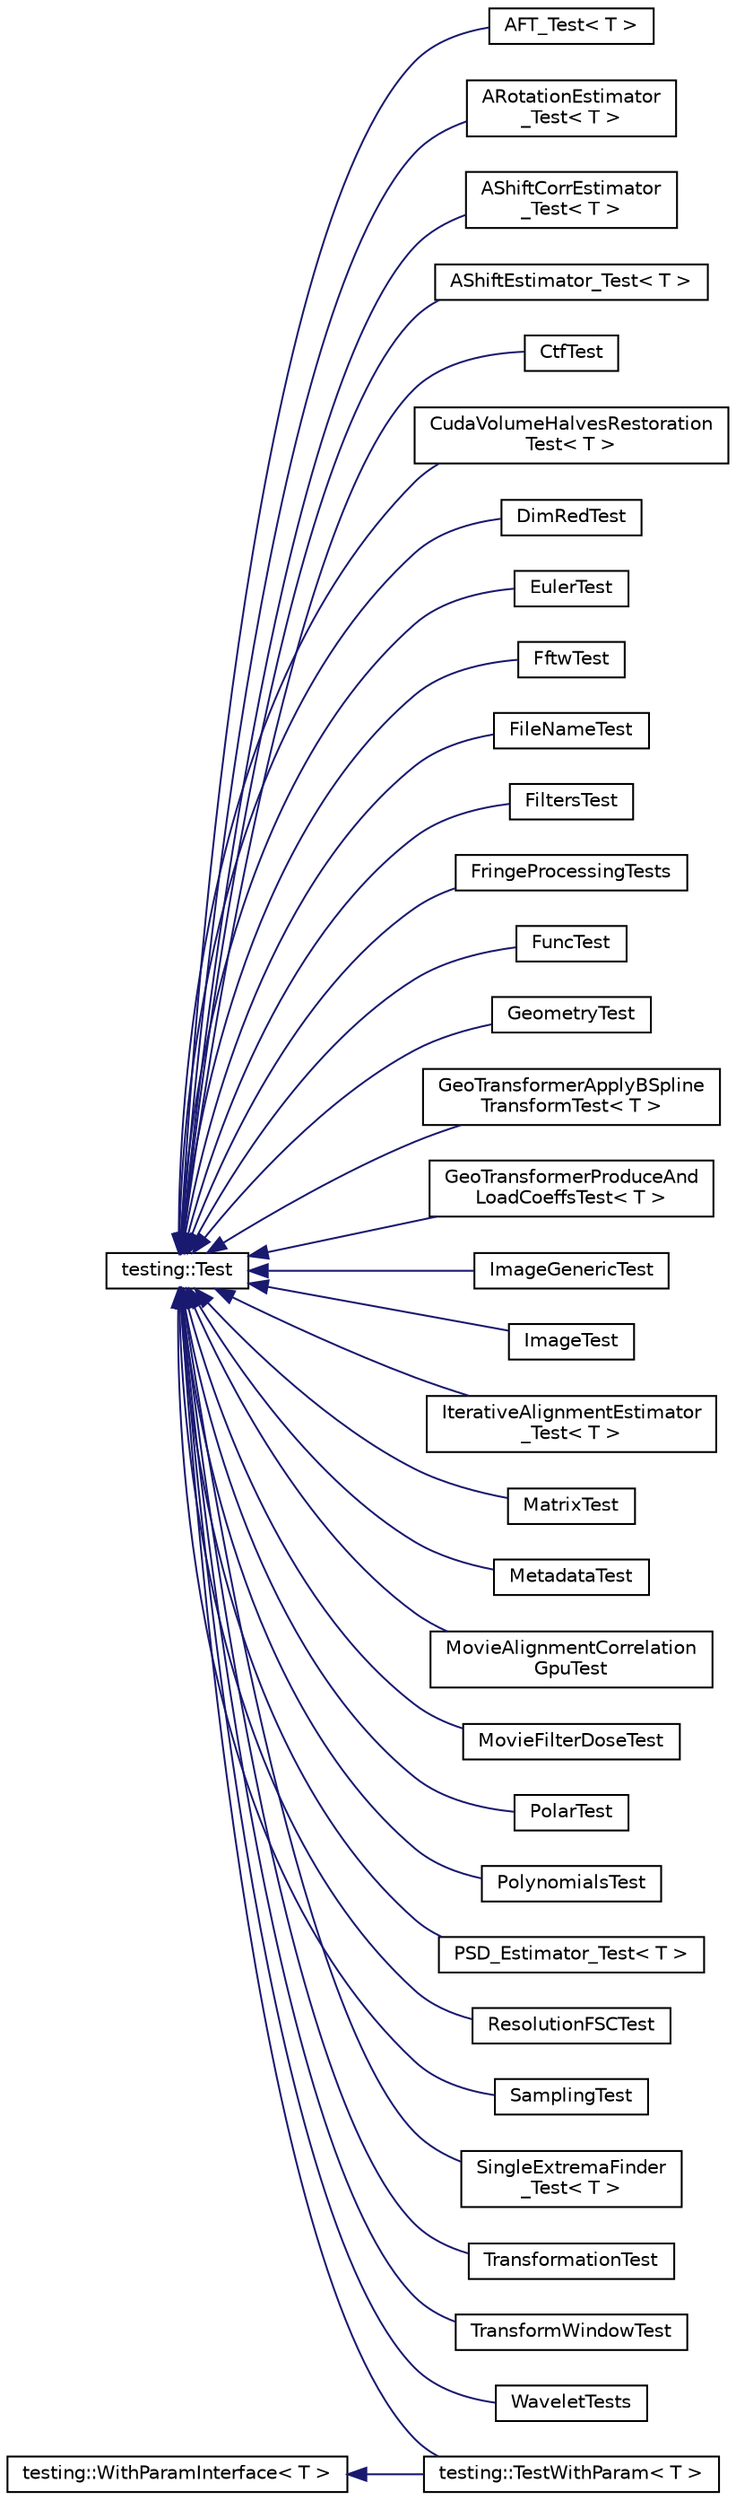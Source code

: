 digraph "Graphical Class Hierarchy"
{
  edge [fontname="Helvetica",fontsize="10",labelfontname="Helvetica",labelfontsize="10"];
  node [fontname="Helvetica",fontsize="10",shape=record];
  rankdir="LR";
  Node414 [label="testing::Test",height=0.2,width=0.4,color="black", fillcolor="white", style="filled",URL="$classtesting_1_1Test.html"];
  Node414 -> Node415 [dir="back",color="midnightblue",fontsize="10",style="solid",fontname="Helvetica"];
  Node415 [label="AFT_Test\< T \>",height=0.2,width=0.4,color="black", fillcolor="white", style="filled",URL="$classAFT__Test.html"];
  Node414 -> Node416 [dir="back",color="midnightblue",fontsize="10",style="solid",fontname="Helvetica"];
  Node416 [label="ARotationEstimator\l_Test\< T \>",height=0.2,width=0.4,color="black", fillcolor="white", style="filled",URL="$classARotationEstimator__Test.html"];
  Node414 -> Node417 [dir="back",color="midnightblue",fontsize="10",style="solid",fontname="Helvetica"];
  Node417 [label="AShiftCorrEstimator\l_Test\< T \>",height=0.2,width=0.4,color="black", fillcolor="white", style="filled",URL="$classAShiftCorrEstimator__Test.html"];
  Node414 -> Node418 [dir="back",color="midnightblue",fontsize="10",style="solid",fontname="Helvetica"];
  Node418 [label="AShiftEstimator_Test\< T \>",height=0.2,width=0.4,color="black", fillcolor="white", style="filled",URL="$classAShiftEstimator__Test.html"];
  Node414 -> Node419 [dir="back",color="midnightblue",fontsize="10",style="solid",fontname="Helvetica"];
  Node419 [label="CtfTest",height=0.2,width=0.4,color="black", fillcolor="white", style="filled",URL="$classCtfTest.html"];
  Node414 -> Node420 [dir="back",color="midnightblue",fontsize="10",style="solid",fontname="Helvetica"];
  Node420 [label="CudaVolumeHalvesRestoration\lTest\< T \>",height=0.2,width=0.4,color="black", fillcolor="white", style="filled",URL="$classCudaVolumeHalvesRestorationTest.html"];
  Node414 -> Node421 [dir="back",color="midnightblue",fontsize="10",style="solid",fontname="Helvetica"];
  Node421 [label="DimRedTest",height=0.2,width=0.4,color="black", fillcolor="white", style="filled",URL="$classDimRedTest.html"];
  Node414 -> Node422 [dir="back",color="midnightblue",fontsize="10",style="solid",fontname="Helvetica"];
  Node422 [label="EulerTest",height=0.2,width=0.4,color="black", fillcolor="white", style="filled",URL="$classEulerTest.html"];
  Node414 -> Node423 [dir="back",color="midnightblue",fontsize="10",style="solid",fontname="Helvetica"];
  Node423 [label="FftwTest",height=0.2,width=0.4,color="black", fillcolor="white", style="filled",URL="$classFftwTest.html"];
  Node414 -> Node424 [dir="back",color="midnightblue",fontsize="10",style="solid",fontname="Helvetica"];
  Node424 [label="FileNameTest",height=0.2,width=0.4,color="black", fillcolor="white", style="filled",URL="$classFileNameTest.html"];
  Node414 -> Node425 [dir="back",color="midnightblue",fontsize="10",style="solid",fontname="Helvetica"];
  Node425 [label="FiltersTest",height=0.2,width=0.4,color="black", fillcolor="white", style="filled",URL="$classFiltersTest.html"];
  Node414 -> Node426 [dir="back",color="midnightblue",fontsize="10",style="solid",fontname="Helvetica"];
  Node426 [label="FringeProcessingTests",height=0.2,width=0.4,color="black", fillcolor="white", style="filled",URL="$classFringeProcessingTests.html"];
  Node414 -> Node427 [dir="back",color="midnightblue",fontsize="10",style="solid",fontname="Helvetica"];
  Node427 [label="FuncTest",height=0.2,width=0.4,color="black", fillcolor="white", style="filled",URL="$classFuncTest.html"];
  Node414 -> Node428 [dir="back",color="midnightblue",fontsize="10",style="solid",fontname="Helvetica"];
  Node428 [label="GeometryTest",height=0.2,width=0.4,color="black", fillcolor="white", style="filled",URL="$classGeometryTest.html"];
  Node414 -> Node429 [dir="back",color="midnightblue",fontsize="10",style="solid",fontname="Helvetica"];
  Node429 [label="GeoTransformerApplyBSpline\lTransformTest\< T \>",height=0.2,width=0.4,color="black", fillcolor="white", style="filled",URL="$classGeoTransformerApplyBSplineTransformTest.html"];
  Node414 -> Node430 [dir="back",color="midnightblue",fontsize="10",style="solid",fontname="Helvetica"];
  Node430 [label="GeoTransformerProduceAnd\lLoadCoeffsTest\< T \>",height=0.2,width=0.4,color="black", fillcolor="white", style="filled",URL="$classGeoTransformerProduceAndLoadCoeffsTest.html"];
  Node414 -> Node431 [dir="back",color="midnightblue",fontsize="10",style="solid",fontname="Helvetica"];
  Node431 [label="ImageGenericTest",height=0.2,width=0.4,color="black", fillcolor="white", style="filled",URL="$classImageGenericTest.html"];
  Node414 -> Node432 [dir="back",color="midnightblue",fontsize="10",style="solid",fontname="Helvetica"];
  Node432 [label="ImageTest",height=0.2,width=0.4,color="black", fillcolor="white", style="filled",URL="$classImageTest.html"];
  Node414 -> Node433 [dir="back",color="midnightblue",fontsize="10",style="solid",fontname="Helvetica"];
  Node433 [label="IterativeAlignmentEstimator\l_Test\< T \>",height=0.2,width=0.4,color="black", fillcolor="white", style="filled",URL="$classIterativeAlignmentEstimator__Test.html"];
  Node414 -> Node434 [dir="back",color="midnightblue",fontsize="10",style="solid",fontname="Helvetica"];
  Node434 [label="MatrixTest",height=0.2,width=0.4,color="black", fillcolor="white", style="filled",URL="$classMatrixTest.html"];
  Node414 -> Node435 [dir="back",color="midnightblue",fontsize="10",style="solid",fontname="Helvetica"];
  Node435 [label="MetadataTest",height=0.2,width=0.4,color="black", fillcolor="white", style="filled",URL="$classMetadataTest.html"];
  Node414 -> Node436 [dir="back",color="midnightblue",fontsize="10",style="solid",fontname="Helvetica"];
  Node436 [label="MovieAlignmentCorrelation\lGpuTest",height=0.2,width=0.4,color="black", fillcolor="white", style="filled",URL="$classMovieAlignmentCorrelationGpuTest.html"];
  Node414 -> Node437 [dir="back",color="midnightblue",fontsize="10",style="solid",fontname="Helvetica"];
  Node437 [label="MovieFilterDoseTest",height=0.2,width=0.4,color="black", fillcolor="white", style="filled",URL="$classMovieFilterDoseTest.html"];
  Node414 -> Node438 [dir="back",color="midnightblue",fontsize="10",style="solid",fontname="Helvetica"];
  Node438 [label="PolarTest",height=0.2,width=0.4,color="black", fillcolor="white", style="filled",URL="$classPolarTest.html"];
  Node414 -> Node439 [dir="back",color="midnightblue",fontsize="10",style="solid",fontname="Helvetica"];
  Node439 [label="PolynomialsTest",height=0.2,width=0.4,color="black", fillcolor="white", style="filled",URL="$classPolynomialsTest.html"];
  Node414 -> Node440 [dir="back",color="midnightblue",fontsize="10",style="solid",fontname="Helvetica"];
  Node440 [label="PSD_Estimator_Test\< T \>",height=0.2,width=0.4,color="black", fillcolor="white", style="filled",URL="$classPSD__Estimator__Test.html"];
  Node414 -> Node441 [dir="back",color="midnightblue",fontsize="10",style="solid",fontname="Helvetica"];
  Node441 [label="ResolutionFSCTest",height=0.2,width=0.4,color="black", fillcolor="white", style="filled",URL="$classResolutionFSCTest.html"];
  Node414 -> Node442 [dir="back",color="midnightblue",fontsize="10",style="solid",fontname="Helvetica"];
  Node442 [label="SamplingTest",height=0.2,width=0.4,color="black", fillcolor="white", style="filled",URL="$classSamplingTest.html"];
  Node414 -> Node443 [dir="back",color="midnightblue",fontsize="10",style="solid",fontname="Helvetica"];
  Node443 [label="SingleExtremaFinder\l_Test\< T \>",height=0.2,width=0.4,color="black", fillcolor="white", style="filled",URL="$classSingleExtremaFinder__Test.html"];
  Node414 -> Node1 [dir="back",color="midnightblue",fontsize="10",style="solid",fontname="Helvetica"];
  Node1 [label="testing::TestWithParam\< T \>",height=0.2,width=0.4,color="black", fillcolor="white", style="filled",URL="$classtesting_1_1TestWithParam.html"];
  Node414 -> Node444 [dir="back",color="midnightblue",fontsize="10",style="solid",fontname="Helvetica"];
  Node444 [label="TransformationTest",height=0.2,width=0.4,color="black", fillcolor="white", style="filled",URL="$classTransformationTest.html"];
  Node414 -> Node445 [dir="back",color="midnightblue",fontsize="10",style="solid",fontname="Helvetica"];
  Node445 [label="TransformWindowTest",height=0.2,width=0.4,color="black", fillcolor="white", style="filled",URL="$classTransformWindowTest.html"];
  Node414 -> Node446 [dir="back",color="midnightblue",fontsize="10",style="solid",fontname="Helvetica"];
  Node446 [label="WaveletTests",height=0.2,width=0.4,color="black", fillcolor="white", style="filled",URL="$classWaveletTests.html"];
  Node0 [label="testing::WithParamInterface\< T \>",height=0.2,width=0.4,color="black", fillcolor="white", style="filled",URL="$classtesting_1_1WithParamInterface.html"];
  Node0 -> Node1 [dir="back",color="midnightblue",fontsize="10",style="solid",fontname="Helvetica"];
}
